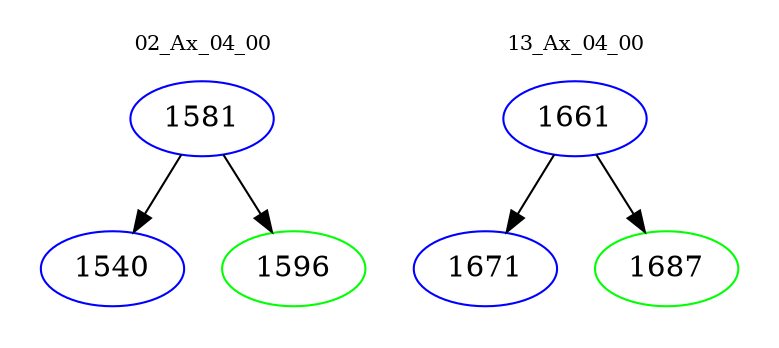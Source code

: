 digraph{
subgraph cluster_0 {
color = white
label = "02_Ax_04_00";
fontsize=10;
T0_1581 [label="1581", color="blue"]
T0_1581 -> T0_1540 [color="black"]
T0_1540 [label="1540", color="blue"]
T0_1581 -> T0_1596 [color="black"]
T0_1596 [label="1596", color="green"]
}
subgraph cluster_1 {
color = white
label = "13_Ax_04_00";
fontsize=10;
T1_1661 [label="1661", color="blue"]
T1_1661 -> T1_1671 [color="black"]
T1_1671 [label="1671", color="blue"]
T1_1661 -> T1_1687 [color="black"]
T1_1687 [label="1687", color="green"]
}
}
